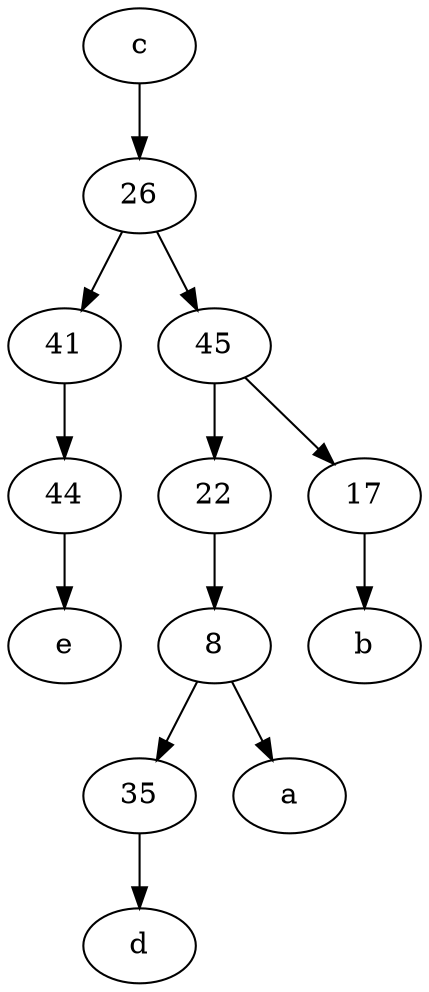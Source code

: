 digraph  {
	22;
	44;
	26;
	35;
	41;
	c [pos="20,10!"];
	8;
	17;
	45;
	8 -> a;
	26 -> 41;
	45 -> 22;
	26 -> 45;
	c -> 26;
	41 -> 44;
	35 -> d;
	44 -> e;
	45 -> 17;
	22 -> 8;
	8 -> 35;
	17 -> b;

	}